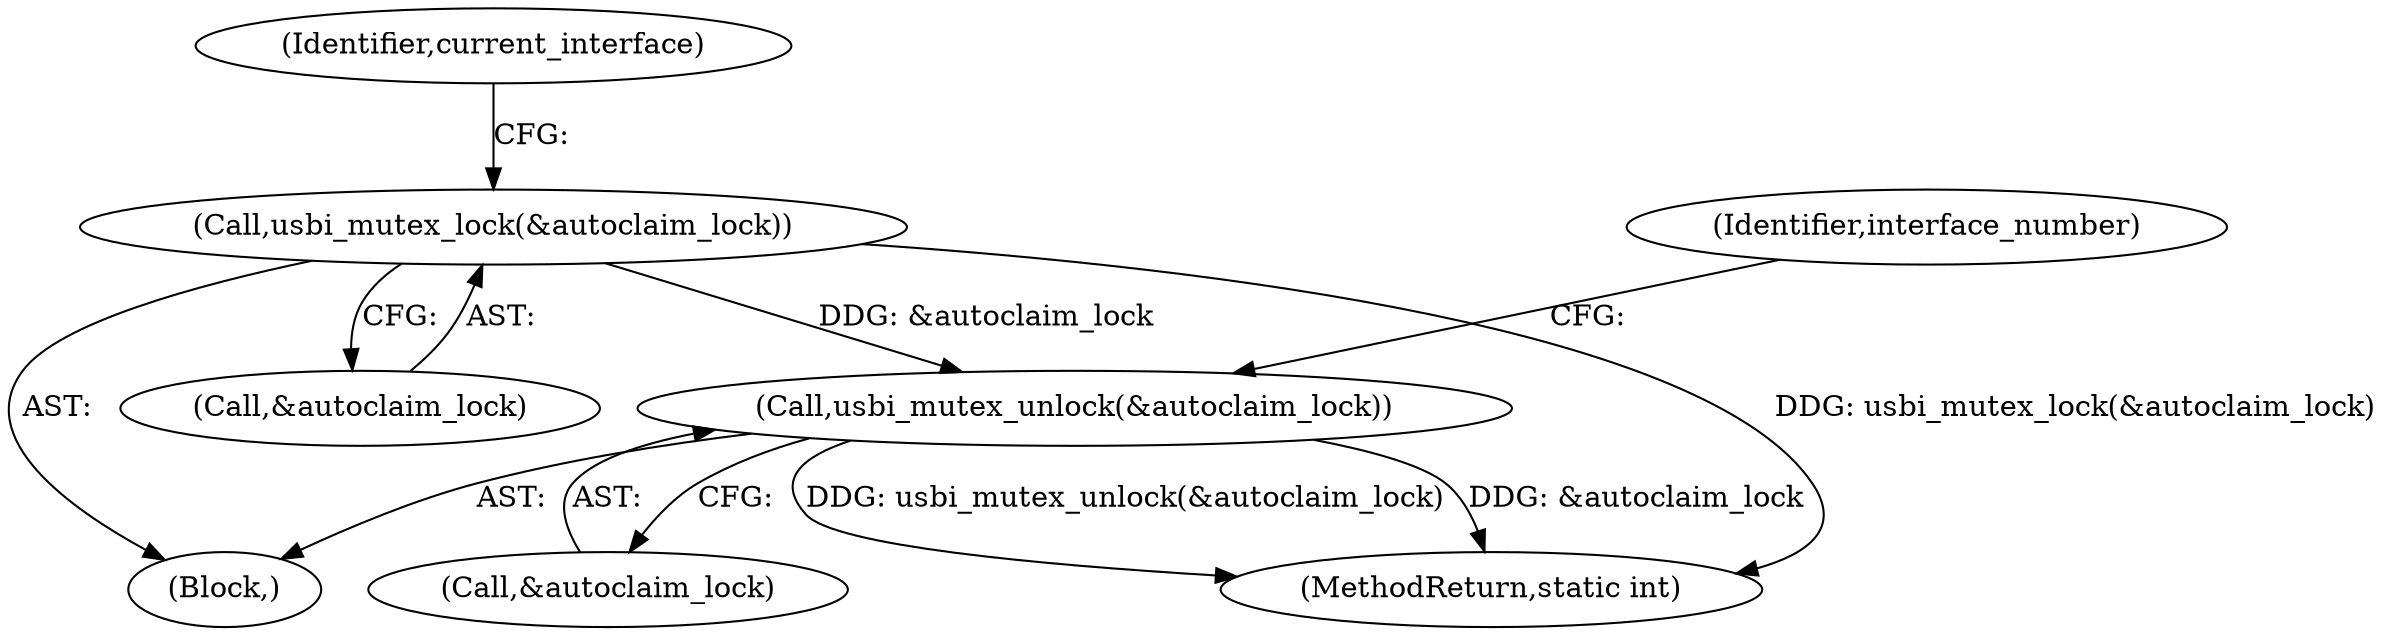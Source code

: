 digraph "0_Chrome_ac149a8d4371c0e01e0934fdd57b09e86f96b5b9_9@API" {
"1000148" [label="(Call,usbi_mutex_lock(&autoclaim_lock))"];
"1000237" [label="(Call,usbi_mutex_unlock(&autoclaim_lock))"];
"1000246" [label="(MethodReturn,static int)"];
"1000148" [label="(Call,usbi_mutex_lock(&autoclaim_lock))"];
"1000149" [label="(Call,&autoclaim_lock)"];
"1000237" [label="(Call,usbi_mutex_unlock(&autoclaim_lock))"];
"1000105" [label="(Block,)"];
"1000238" [label="(Call,&autoclaim_lock)"];
"1000153" [label="(Identifier,current_interface)"];
"1000242" [label="(Identifier,interface_number)"];
"1000148" -> "1000105"  [label="AST: "];
"1000148" -> "1000149"  [label="CFG: "];
"1000149" -> "1000148"  [label="AST: "];
"1000153" -> "1000148"  [label="CFG: "];
"1000148" -> "1000246"  [label="DDG: usbi_mutex_lock(&autoclaim_lock)"];
"1000148" -> "1000237"  [label="DDG: &autoclaim_lock"];
"1000237" -> "1000105"  [label="AST: "];
"1000237" -> "1000238"  [label="CFG: "];
"1000238" -> "1000237"  [label="AST: "];
"1000242" -> "1000237"  [label="CFG: "];
"1000237" -> "1000246"  [label="DDG: usbi_mutex_unlock(&autoclaim_lock)"];
"1000237" -> "1000246"  [label="DDG: &autoclaim_lock"];
}
